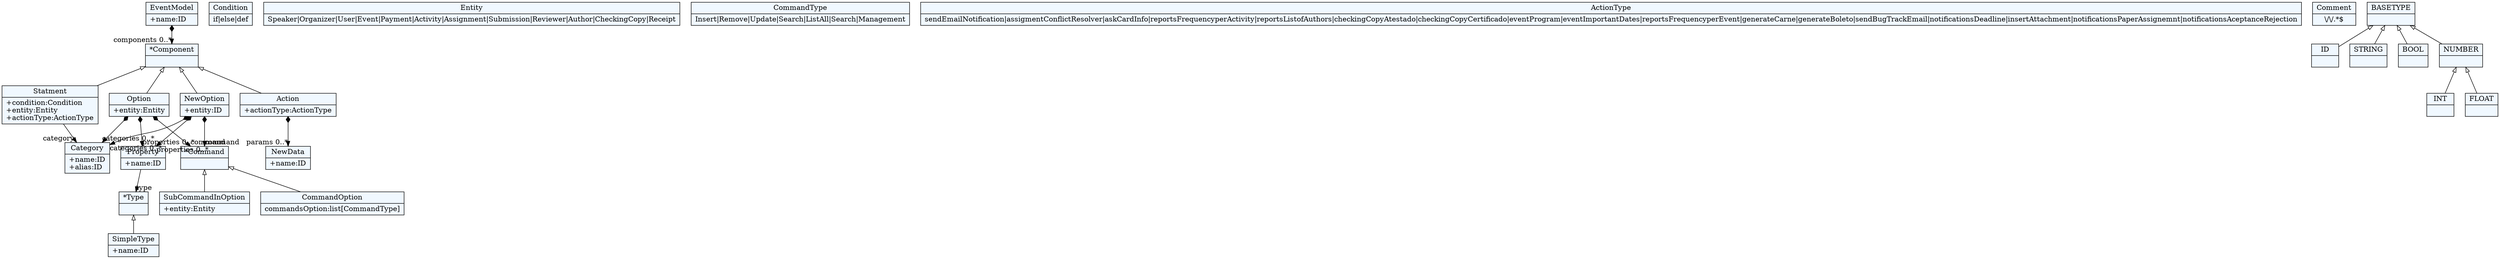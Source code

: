 
    digraph xtext {
    fontname = "Bitstream Vera Sans"
    fontsize = 8
    node[
        shape=record,
        style=filled,
        fillcolor=aliceblue
    ]
    nodesep = 0.3
    edge[dir=black,arrowtail=empty]


140478311832616 -> 140478310668344[arrowtail=diamond, dir=both, headlabel="components 0..*"]
140478311832616[ label="{EventModel|+name:ID\l}"]

140478310668344[ label="{*Component|}"]
140478310668344 -> 140478310692088 [dir=back]
140478310668344 -> 140478310728184 [dir=back]
140478310668344 -> 140478310695912 [dir=back]
140478310668344 -> 140478310705096 [dir=back]

140478310695912 -> 140478310717048[headlabel="category "]
140478310695912[ label="{Statment|+condition:Condition\l+entity:Entity\l+actionType:ActionType\l}"]

140478310565528[ label="{Condition|if\|else\|def}"]

140478310692088 -> 140478310720760[arrowtail=diamond, dir=both, headlabel="properties 0..*"]
140478310692088 -> 140478310706952[arrowtail=diamond, dir=both, headlabel="command "]
140478310692088 -> 140478310717048[arrowtail=diamond, dir=both, headlabel="categories 0..*"]
140478310692088[ label="{Option|+entity:Entity\l}"]

140478310705096 -> 140478310720760[arrowtail=diamond, dir=both, headlabel="properties 0..*"]
140478310705096 -> 140478310706952[arrowtail=diamond, dir=both, headlabel="command "]
140478310705096 -> 140478310717048[arrowtail=diamond, dir=both, headlabel="categories 0..*"]
140478310705096[ label="{NewOption|+entity:ID\l}"]

140478310706952[ label="{*Command|}"]
140478310706952 -> 140478310724472 [dir=back]
140478310706952 -> 140478310708808 [dir=back]

140478310708808[ label="{SubCommandInOption|+entity:Entity\l}"]

140478310717048[ label="{Category|+name:ID\l+alias:ID\l}"]

140478310718904[ label="{Entity|Speaker\|Organizer\|User\|Event\|Payment\|Activity\|Assignment\|Submission\|Reviewer\|Author\|CheckingCopy\|Receipt}"]

140478310720760 -> 140478310722616[headlabel="type "]
140478310720760[ label="{Property|+name:ID\l}"]

140478310722616[ label="{*Type|}"]
140478310722616 -> 140478311408360 [dir=back]

140478311408360[ label="{SimpleType|+name:ID\l}"]

140478310724472[ label="{CommandOption|commandsOption:list[CommandType]\l}"]

140478310726328[ label="{CommandType|Insert\|Remove\|Update\|Search\|ListAll\|Search\|Management}"]

140478310728184 -> 140478310730040[arrowtail=diamond, dir=both, headlabel="params 0..*"]
140478310728184[ label="{Action|+actionType:ActionType\l}"]

140478310730040[ label="{NewData|+name:ID\l}"]

140478310731896[ label="{ActionType|sendEmailNotification\|assigmentConflictResolver\|askCardInfo\|reportsFrequencyperActivity\|reportsListofAuthors\|checkingCopyAtestado\|checkingCopyCertificado\|eventProgram\|eventImportantDates\|reportsFrequencyperEvent\|generateCarne\|generateBoleto\|sendBugTrackEmail\|notificationsDeadline\|insertAttachment\|notificationsPaperAssignemnt\|notificationsAceptanceRejection}"]

140478311881304[ label="{Comment|\\/\\/.*$}"]

140478311410552[ label="{ID|}"]

140478311412984[ label="{STRING|}"]

140478311415416[ label="{BOOL|}"]

140478311417848[ label="{INT|}"]

140478311420280[ label="{FLOAT|}"]

140478311422712[ label="{NUMBER|}"]
140478311422712 -> 140478311420280 [dir=back]
140478311422712 -> 140478311417848 [dir=back]

140478311424568[ label="{BASETYPE|}"]
140478311424568 -> 140478311422712 [dir=back]
140478311424568 -> 140478311415416 [dir=back]
140478311424568 -> 140478311410552 [dir=back]
140478311424568 -> 140478311412984 [dir=back]


}
